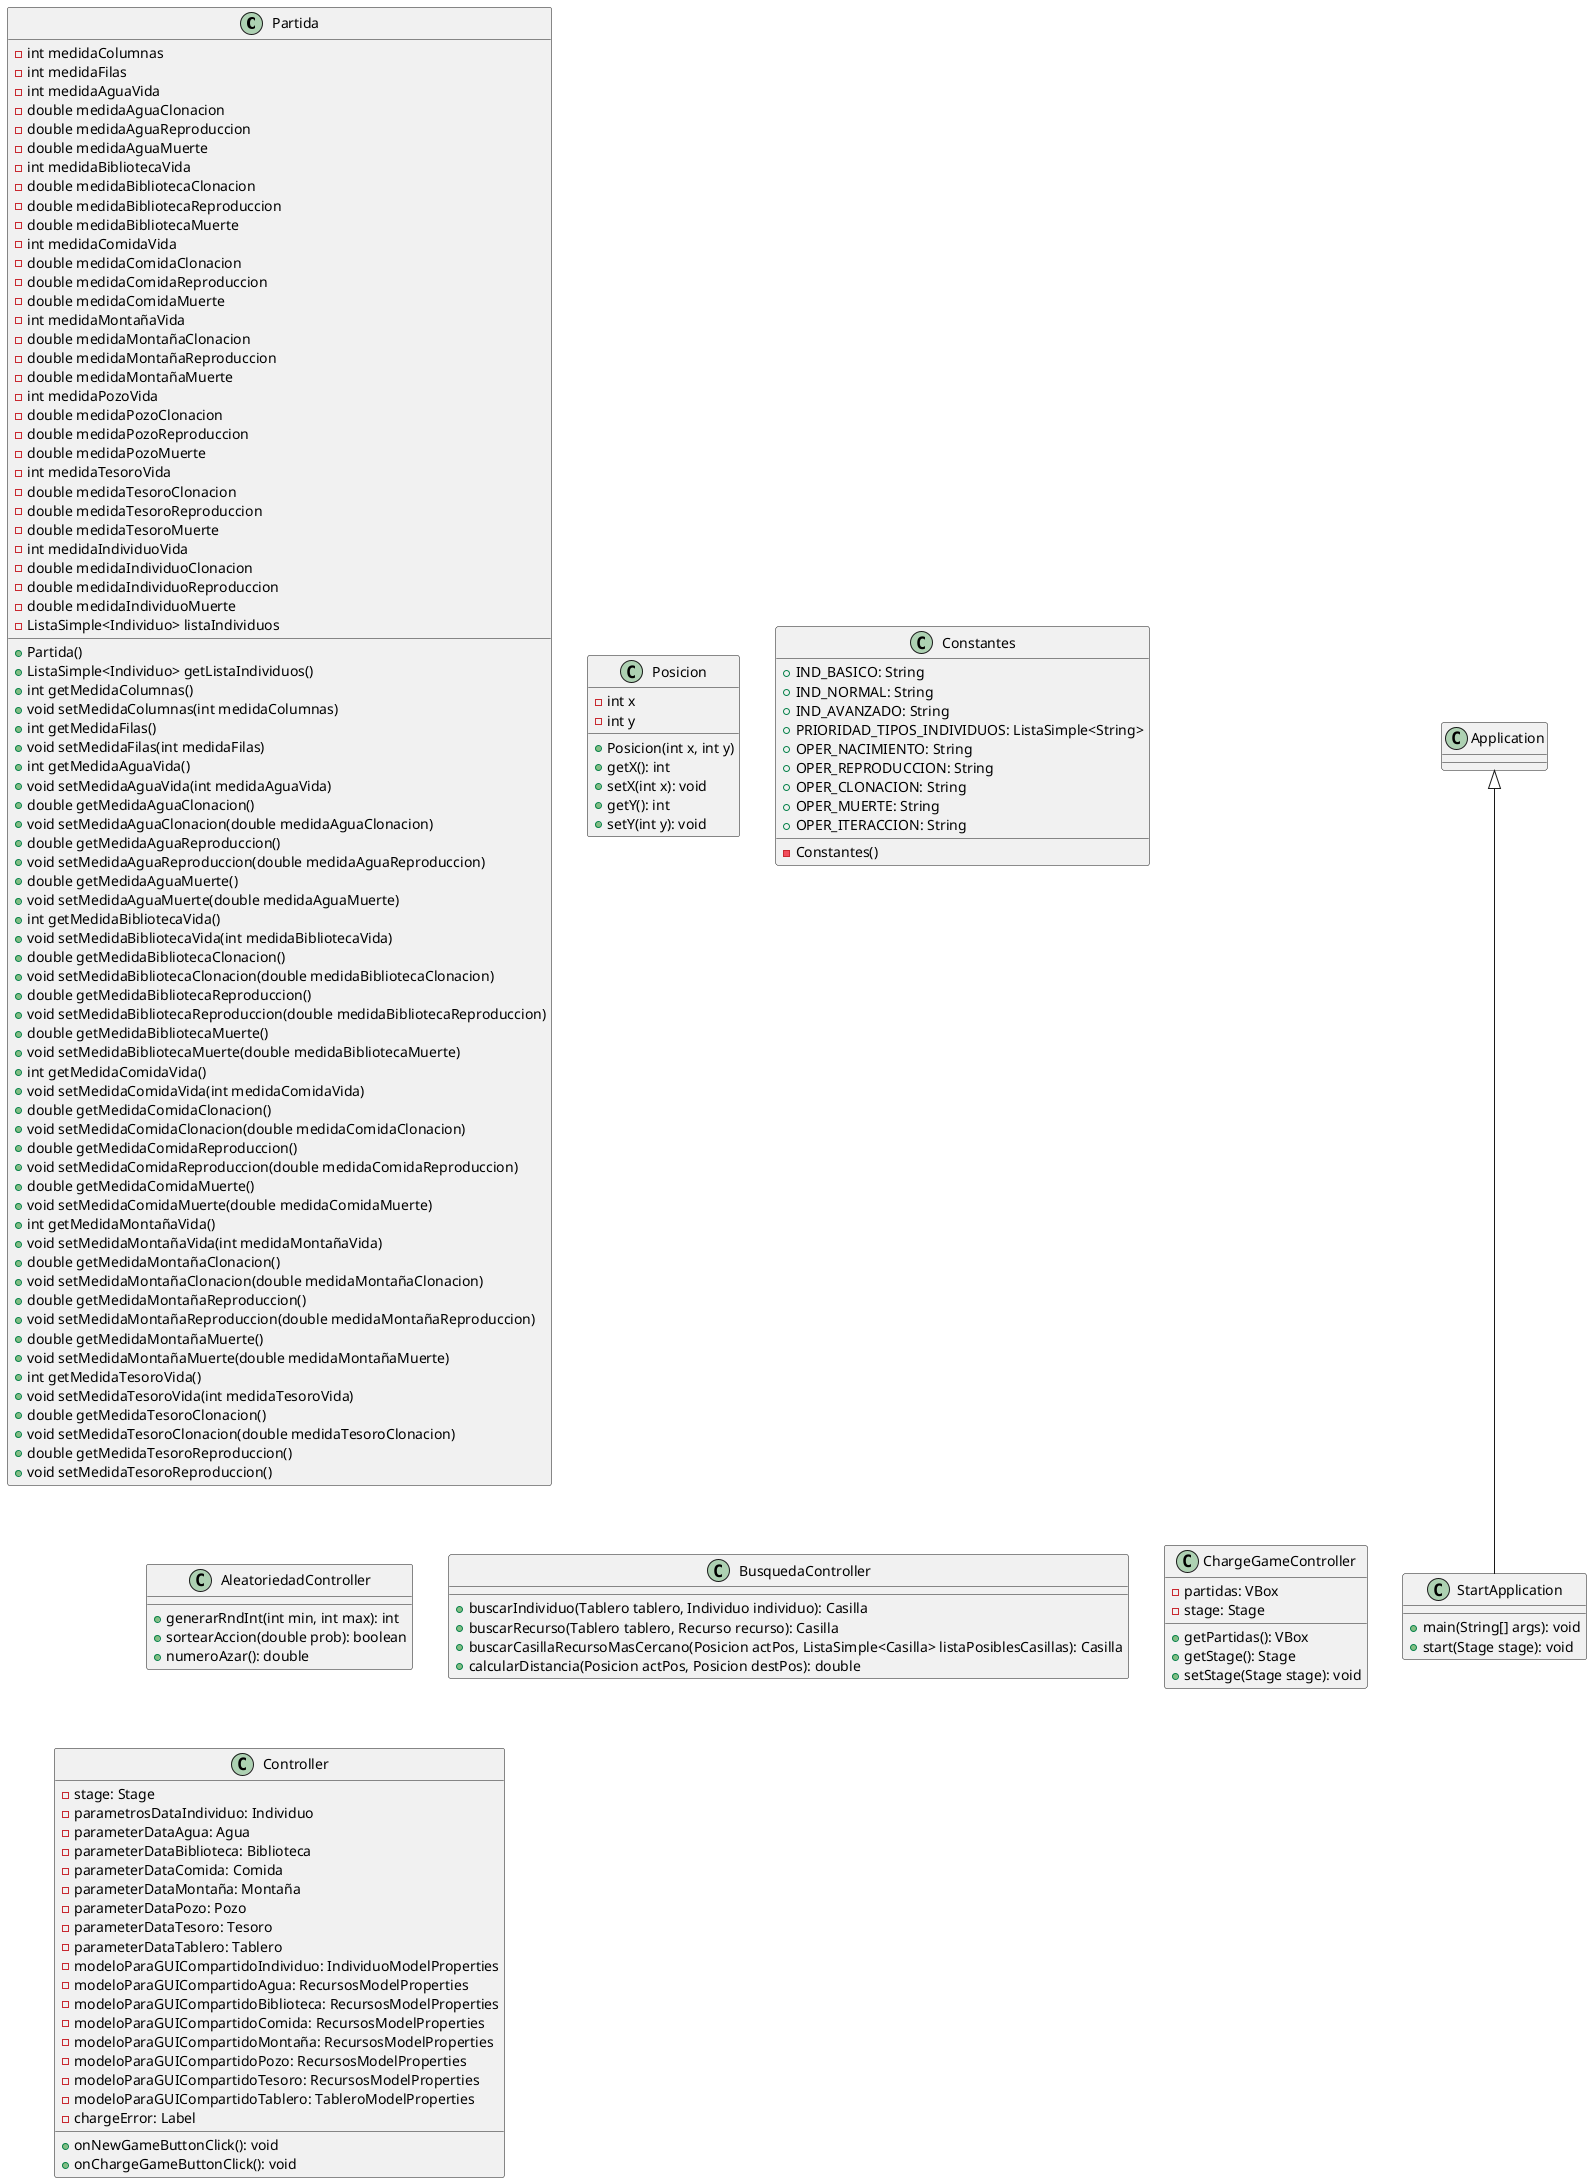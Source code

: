@startuml

class Partida {
    - int medidaColumnas
    - int medidaFilas
    - int medidaAguaVida
    - double medidaAguaClonacion
    - double medidaAguaReproduccion
    - double medidaAguaMuerte
    - int medidaBibliotecaVida
    - double medidaBibliotecaClonacion
    - double medidaBibliotecaReproduccion
    - double medidaBibliotecaMuerte
    - int medidaComidaVida
    - double medidaComidaClonacion
    - double medidaComidaReproduccion
    - double medidaComidaMuerte
    - int medidaMontañaVida
    - double medidaMontañaClonacion
    - double medidaMontañaReproduccion
    - double medidaMontañaMuerte
    - int medidaPozoVida
    - double medidaPozoClonacion
    - double medidaPozoReproduccion
    - double medidaPozoMuerte
    - int medidaTesoroVida
    - double medidaTesoroClonacion
    - double medidaTesoroReproduccion
    - double medidaTesoroMuerte
    - int medidaIndividuoVida
    - double medidaIndividuoClonacion
    - double medidaIndividuoReproduccion
    - double medidaIndividuoMuerte
    - ListaSimple<Individuo> listaIndividuos

    + Partida()
    + ListaSimple<Individuo> getListaIndividuos()
    + int getMedidaColumnas()
    + void setMedidaColumnas(int medidaColumnas)
    + int getMedidaFilas()
    + void setMedidaFilas(int medidaFilas)
    + int getMedidaAguaVida()
    + void setMedidaAguaVida(int medidaAguaVida)
    + double getMedidaAguaClonacion()
    + void setMedidaAguaClonacion(double medidaAguaClonacion)
    + double getMedidaAguaReproduccion()
    + void setMedidaAguaReproduccion(double medidaAguaReproduccion)
    + double getMedidaAguaMuerte()
    + void setMedidaAguaMuerte(double medidaAguaMuerte)
    + int getMedidaBibliotecaVida()
    + void setMedidaBibliotecaVida(int medidaBibliotecaVida)
    + double getMedidaBibliotecaClonacion()
    + void setMedidaBibliotecaClonacion(double medidaBibliotecaClonacion)
    + double getMedidaBibliotecaReproduccion()
    + void setMedidaBibliotecaReproduccion(double medidaBibliotecaReproduccion)
    + double getMedidaBibliotecaMuerte()
    + void setMedidaBibliotecaMuerte(double medidaBibliotecaMuerte)
    + int getMedidaComidaVida()
    + void setMedidaComidaVida(int medidaComidaVida)
    + double getMedidaComidaClonacion()
    + void setMedidaComidaClonacion(double medidaComidaClonacion)
    + double getMedidaComidaReproduccion()
    + void setMedidaComidaReproduccion(double medidaComidaReproduccion)
    + double getMedidaComidaMuerte()
    + void setMedidaComidaMuerte(double medidaComidaMuerte)
    + int getMedidaMontañaVida()
    + void setMedidaMontañaVida(int medidaMontañaVida)
    + double getMedidaMontañaClonacion()
    + void setMedidaMontañaClonacion(double medidaMontañaClonacion)
    + double getMedidaMontañaReproduccion()
    + void setMedidaMontañaReproduccion(double medidaMontañaReproduccion)
    + double getMedidaMontañaMuerte()
    + void setMedidaMontañaMuerte(double medidaMontañaMuerte)
    + int getMedidaTesoroVida()
    + void setMedidaTesoroVida(int medidaTesoroVida)
    + double getMedidaTesoroClonacion()
    + void setMedidaTesoroClonacion(double medidaTesoroClonacion)
    + double getMedidaTesoroReproduccion()
    + void setMedidaTesoroReproduccion()
    }
    class StartApplication {
        + main(String[] args): void
        + start(Stage stage): void
    }
    class Posicion {
        - int x
        - int y
        + Posicion(int x, int y)
        + getX(): int
        + setX(int x): void
        + getY(): int
        + setY(int y): void
    }
class Constantes {
    - Constantes()
    + IND_BASICO: String
    + IND_NORMAL: String
    + IND_AVANZADO: String
    + PRIORIDAD_TIPOS_INDIVIDUOS: ListaSimple<String>
    + OPER_NACIMIENTO: String
    + OPER_REPRODUCCION: String
    + OPER_CLONACION: String
    + OPER_MUERTE: String
    + OPER_ITERACCION: String
    }
class AleatoriedadController {
    + generarRndInt(int min, int max): int
    + sortearAccion(double prob): boolean
    + numeroAzar(): double
}
class BusquedaController {
    + buscarIndividuo(Tablero tablero, Individuo individuo): Casilla
    + buscarRecurso(Tablero tablero, Recurso recurso): Casilla
    + buscarCasillaRecursoMasCercano(Posicion actPos, ListaSimple<Casilla> listaPosiblesCasillas): Casilla
    + calcularDistancia(Posicion actPos, Posicion destPos): double
}
class ChargeGameController {
    - partidas: VBox
    - stage: Stage
    + getPartidas(): VBox
    + getStage(): Stage
    + setStage(Stage stage): void
}
class Controller {
    - stage: Stage
    - parametrosDataIndividuo: Individuo
    - parameterDataAgua: Agua
    - parameterDataBiblioteca: Biblioteca
    - parameterDataComida: Comida
    - parameterDataMontaña: Montaña
    - parameterDataPozo: Pozo
    - parameterDataTesoro: Tesoro
    - parameterDataTablero: Tablero
    - modeloParaGUICompartidoIndividuo: IndividuoModelProperties
    - modeloParaGUICompartidoAgua: RecursosModelProperties
    - modeloParaGUICompartidoBiblioteca: RecursosModelProperties
    - modeloParaGUICompartidoComida: RecursosModelProperties
    - modeloParaGUICompartidoMontaña: RecursosModelProperties
    - modeloParaGUICompartidoPozo: RecursosModelProperties
    - modeloParaGUICompartidoTesoro: RecursosModelProperties
    - modeloParaGUICompartidoTablero: TableroModelProperties
    - chargeError: Label
    + onNewGameButtonClick(): void
    + onChargeGameButtonClick(): void
}
    Application <|-- StartApplication
@enduml
